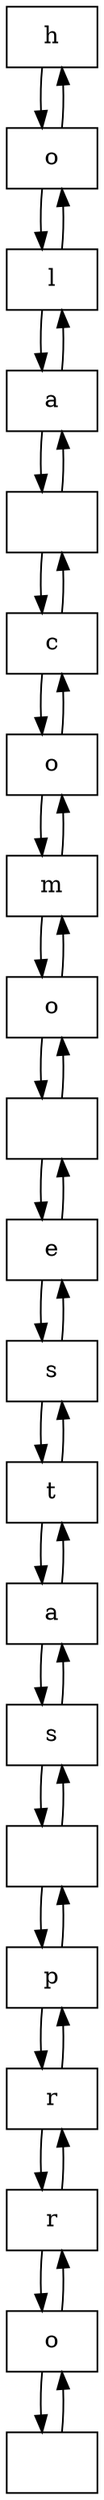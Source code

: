digraph G {
node[shape = box];
Node0 [label = "h"];
Node1 [label = "o"];
Node2 [label = "l"];
Node3 [label = "a"];
Node4 [label = " "];
Node5 [label = "c"];
Node6 [label = "o"];
Node7 [label = "m"];
Node8 [label = "o"];
Node9 [label = " "];
Node10 [label = "e"];
Node11 [label = "s"];
Node12 [label = "t"];
Node13 [label = "a"];
Node14 [label = "s"];
Node15 [label = " "];
Node16 [label = "p"];
Node17 [label = "r"];
Node18 [label = "r"];
Node19 [label = "o"];
Node20 [label = " "];
Node0->Node1;
Node1->Node0;
Node1->Node2;
Node2->Node1;
Node2->Node3;
Node3->Node2;
Node3->Node4;
Node4->Node3;
Node4->Node5;
Node5->Node4;
Node5->Node6;
Node6->Node5;
Node6->Node7;
Node7->Node6;
Node7->Node8;
Node8->Node7;
Node8->Node9;
Node9->Node8;
Node9->Node10;
Node10->Node9;
Node10->Node11;
Node11->Node10;
Node11->Node12;
Node12->Node11;
Node12->Node13;
Node13->Node12;
Node13->Node14;
Node14->Node13;
Node14->Node15;
Node15->Node14;
Node15->Node16;
Node16->Node15;
Node16->Node17;
Node17->Node16;
Node17->Node18;
Node18->Node17;
Node18->Node19;
Node19->Node18;
Node19->Node20;
Node20->Node19;
}